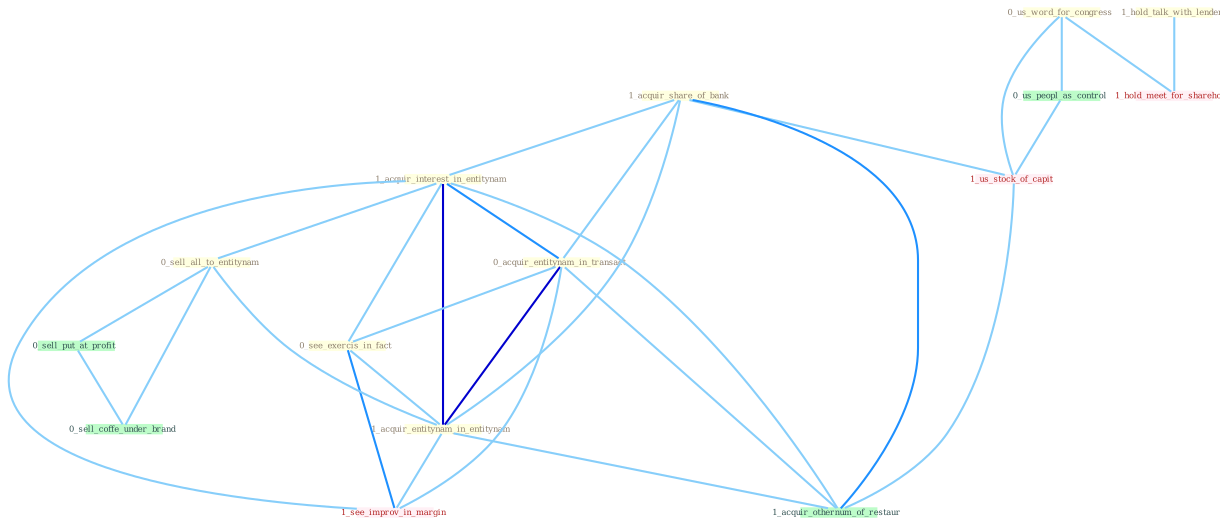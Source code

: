 Graph G{ 
    node
    [shape=polygon,style=filled,width=.5,height=.06,color="#BDFCC9",fixedsize=true,fontsize=4,
    fontcolor="#2f4f4f"];
    {node
    [color="#ffffe0", fontcolor="#8b7d6b"] "1_acquir_share_of_bank " "1_acquir_interest_in_entitynam " "0_us_word_for_congress " "0_acquir_entitynam_in_transact " "0_see_exercis_in_fact " "1_hold_talk_with_lender " "0_sell_all_to_entitynam " "1_acquir_entitynam_in_entitynam "}
{node [color="#fff0f5", fontcolor="#b22222"] "1_us_stock_of_capit " "1_see_improv_in_margin " "1_hold_meet_for_sharehold "}
edge [color="#B0E2FF"];

	"1_acquir_share_of_bank " -- "1_acquir_interest_in_entitynam " [w="1", color="#87cefa" ];
	"1_acquir_share_of_bank " -- "0_acquir_entitynam_in_transact " [w="1", color="#87cefa" ];
	"1_acquir_share_of_bank " -- "1_acquir_entitynam_in_entitynam " [w="1", color="#87cefa" ];
	"1_acquir_share_of_bank " -- "1_us_stock_of_capit " [w="1", color="#87cefa" ];
	"1_acquir_share_of_bank " -- "1_acquir_othernum_of_restaur " [w="2", color="#1e90ff" , len=0.8];
	"1_acquir_interest_in_entitynam " -- "0_acquir_entitynam_in_transact " [w="2", color="#1e90ff" , len=0.8];
	"1_acquir_interest_in_entitynam " -- "0_see_exercis_in_fact " [w="1", color="#87cefa" ];
	"1_acquir_interest_in_entitynam " -- "0_sell_all_to_entitynam " [w="1", color="#87cefa" ];
	"1_acquir_interest_in_entitynam " -- "1_acquir_entitynam_in_entitynam " [w="3", color="#0000cd" , len=0.6];
	"1_acquir_interest_in_entitynam " -- "1_see_improv_in_margin " [w="1", color="#87cefa" ];
	"1_acquir_interest_in_entitynam " -- "1_acquir_othernum_of_restaur " [w="1", color="#87cefa" ];
	"0_us_word_for_congress " -- "0_us_peopl_as_control " [w="1", color="#87cefa" ];
	"0_us_word_for_congress " -- "1_us_stock_of_capit " [w="1", color="#87cefa" ];
	"0_us_word_for_congress " -- "1_hold_meet_for_sharehold " [w="1", color="#87cefa" ];
	"0_acquir_entitynam_in_transact " -- "0_see_exercis_in_fact " [w="1", color="#87cefa" ];
	"0_acquir_entitynam_in_transact " -- "1_acquir_entitynam_in_entitynam " [w="3", color="#0000cd" , len=0.6];
	"0_acquir_entitynam_in_transact " -- "1_see_improv_in_margin " [w="1", color="#87cefa" ];
	"0_acquir_entitynam_in_transact " -- "1_acquir_othernum_of_restaur " [w="1", color="#87cefa" ];
	"0_see_exercis_in_fact " -- "1_acquir_entitynam_in_entitynam " [w="1", color="#87cefa" ];
	"0_see_exercis_in_fact " -- "1_see_improv_in_margin " [w="2", color="#1e90ff" , len=0.8];
	"1_hold_talk_with_lender " -- "1_hold_meet_for_sharehold " [w="1", color="#87cefa" ];
	"0_sell_all_to_entitynam " -- "1_acquir_entitynam_in_entitynam " [w="1", color="#87cefa" ];
	"0_sell_all_to_entitynam " -- "0_sell_put_at_profit " [w="1", color="#87cefa" ];
	"0_sell_all_to_entitynam " -- "0_sell_coffe_under_brand " [w="1", color="#87cefa" ];
	"1_acquir_entitynam_in_entitynam " -- "1_see_improv_in_margin " [w="1", color="#87cefa" ];
	"1_acquir_entitynam_in_entitynam " -- "1_acquir_othernum_of_restaur " [w="1", color="#87cefa" ];
	"0_us_peopl_as_control " -- "1_us_stock_of_capit " [w="1", color="#87cefa" ];
	"0_sell_put_at_profit " -- "0_sell_coffe_under_brand " [w="1", color="#87cefa" ];
	"1_us_stock_of_capit " -- "1_acquir_othernum_of_restaur " [w="1", color="#87cefa" ];
}